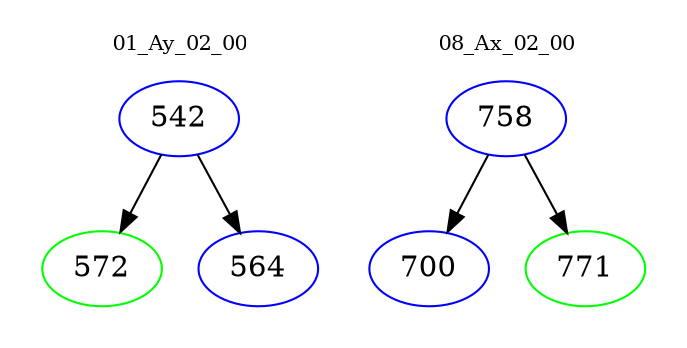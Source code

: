 digraph{
subgraph cluster_0 {
color = white
label = "01_Ay_02_00";
fontsize=10;
T0_542 [label="542", color="blue"]
T0_542 -> T0_572 [color="black"]
T0_572 [label="572", color="green"]
T0_542 -> T0_564 [color="black"]
T0_564 [label="564", color="blue"]
}
subgraph cluster_1 {
color = white
label = "08_Ax_02_00";
fontsize=10;
T1_758 [label="758", color="blue"]
T1_758 -> T1_700 [color="black"]
T1_700 [label="700", color="blue"]
T1_758 -> T1_771 [color="black"]
T1_771 [label="771", color="green"]
}
}
